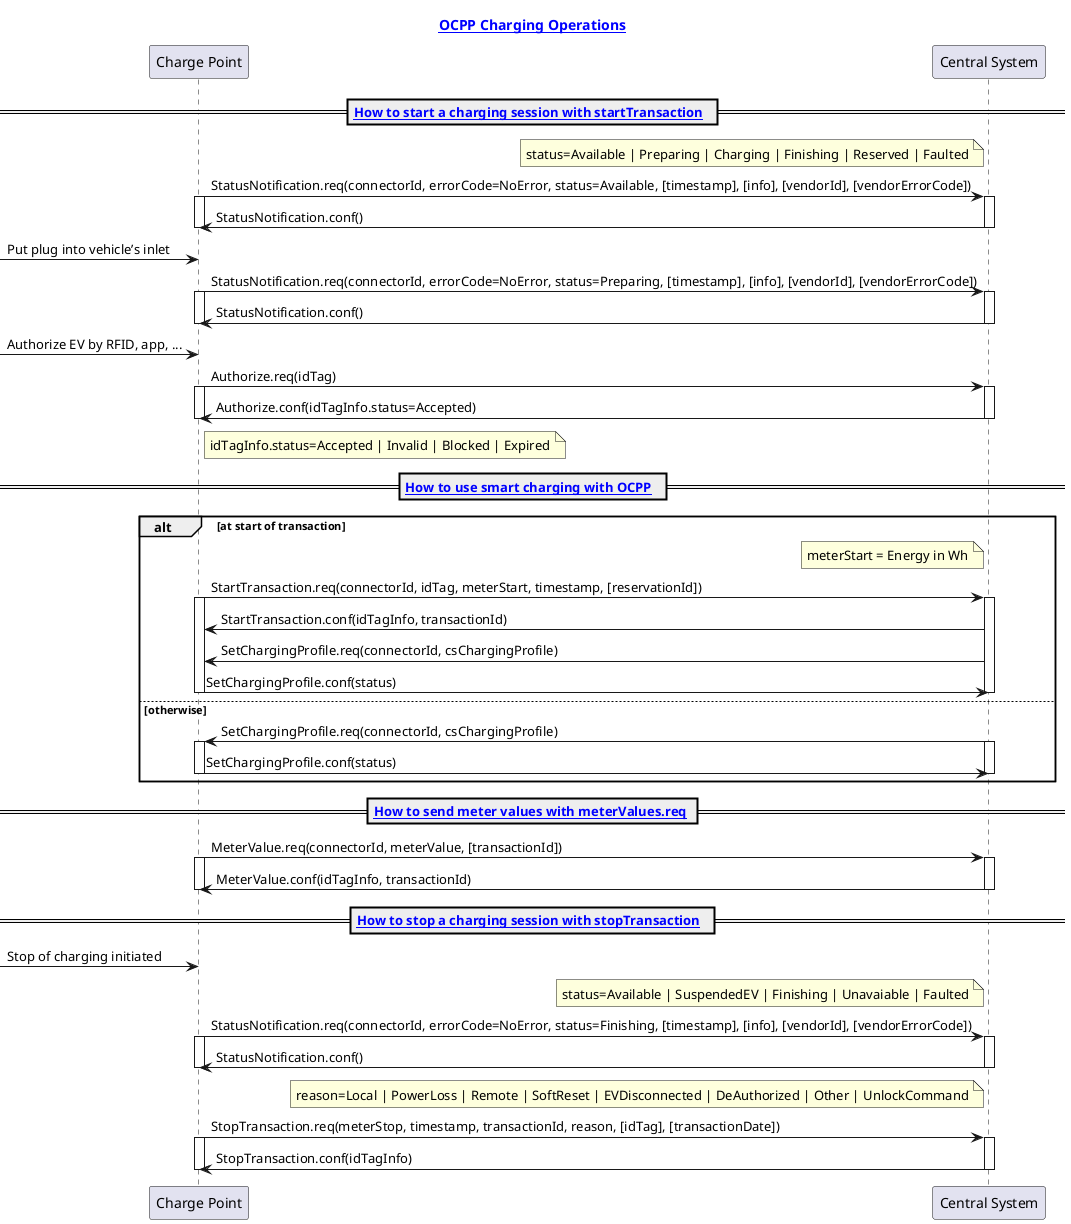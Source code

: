 @startuml OCPP Charging

title [[https://www.ampcontrol.io/ocpp-guide/how-to-use-ocpp-for-your-ev-charging-operations OCPP Charging Operations]]

participant "Charge Point" as CP
participant "Central System" as CMS

== [[https://www.ampcontrol.io/ocpp-guide/how-to-start-an-ocpp-charging-session-with-starttransaction How to start a charging session with startTransaction]]  ==

note left of CMS: status=Available | Preparing | Charging | Finishing | Reserved | Faulted

CP ->  CMS : StatusNotification.req(connectorId, errorCode=NoError, status=Available, [timestamp], [info], [vendorId], [vendorErrorCode])
activate CP
activate CMS

CP <- CMS : StatusNotification.conf()
deactivate CMS
deactivate CP

'--

[-> CP: Put plug into vehicle’s inlet

CP ->  CMS : StatusNotification.req(connectorId, errorCode=NoError, status=Preparing, [timestamp], [info], [vendorId], [vendorErrorCode])
activate CP
activate CMS

CP <- CMS : StatusNotification.conf()
deactivate CMS
deactivate CP

'--

[-> CP: Authorize EV by RFID, app, ...

CP ->  CMS : Authorize.req(idTag)
activate CP
activate CMS

CP <- CMS : Authorize.conf(idTagInfo.status=Accepted)
deactivate CMS
deactivate CP

note right of CP: idTagInfo.status=Accepted | Invalid | Blocked | Expired

== [[https://www.ampcontrol.io/ocpp-guide/how-to-use-smart-charging-with-ocpp How to use smart charging with OCPP]]  ==

alt at start of transaction

note left of CMS: meterStart = Energy in Wh

CP ->  CMS : StartTransaction.req(connectorId, idTag, meterStart, timestamp, [reservationId])
activate CP
activate CMS
CP <- CMS : StartTransaction.conf(idTagInfo, transactionId)

CP <-  CMS : SetChargingProfile.req(connectorId, csChargingProfile)
CP -> CMS : SetChargingProfile.conf(status)
deactivate CMS
deactivate CP

else otherwise

CP <-  CMS : SetChargingProfile.req(connectorId, csChargingProfile)
activate CP
activate CMS

CP -> CMS : SetChargingProfile.conf(status)
deactivate CMS
deactivate CP

end

== [[https://www.ampcontrol.io/ocpp-guide/how-to-send-ocpp-meter-values-with-metervalues-req How to send meter values with meterValues.req]] ==

CP ->  CMS : MeterValue.req(connectorId, meterValue, [transactionId])
activate CP
activate CMS

CP <- CMS : MeterValue.conf(idTagInfo, transactionId)
deactivate CMS
deactivate CP

== [[https://www.ampcontrol.io/ocpp-guide/how-to-stop-a-charging-session-with-stoptransaction How to stop a charging session with stopTransaction]]  ==

[-> CP: Stop of charging initiated

note left of CMS: status=Available | SuspendedEV | Finishing | Unavaiable | Faulted

CP ->  CMS : StatusNotification.req(connectorId, errorCode=NoError, status=Finishing, [timestamp], [info], [vendorId], [vendorErrorCode])
activate CP
activate CMS

CP <- CMS : StatusNotification.conf()
deactivate CMS
deactivate CP

'--

note left of CMS: reason=Local | PowerLoss | Remote | SoftReset | EVDisconnected | DeAuthorized | Other | UnlockCommand

CP ->  CMS : StopTransaction.req(meterStop, timestamp, transactionId, reason, [idTag], [transactionDate])
activate CP
activate CMS

CP <- CMS : StopTransaction.conf(idTagInfo)
deactivate CMS
deactivate CP

@enduml

